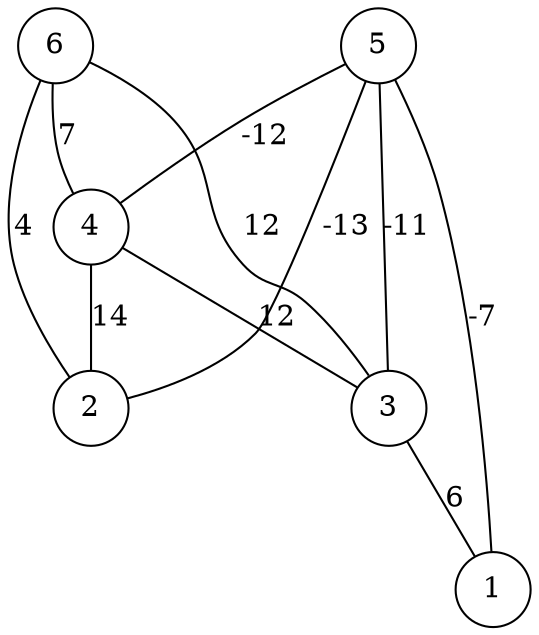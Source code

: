 graph { 
	 fontname="Helvetica,Arial,sans-serif" 
	 node [shape = circle]; 
	 6 -- 2 [label = "4"];
	 6 -- 3 [label = "12"];
	 6 -- 4 [label = "7"];
	 5 -- 1 [label = "-7"];
	 5 -- 2 [label = "-13"];
	 5 -- 3 [label = "-11"];
	 5 -- 4 [label = "-12"];
	 4 -- 2 [label = "14"];
	 4 -- 3 [label = "12"];
	 3 -- 1 [label = "6"];
	 1;
	 2;
	 3;
	 4;
	 5;
	 6;
}
